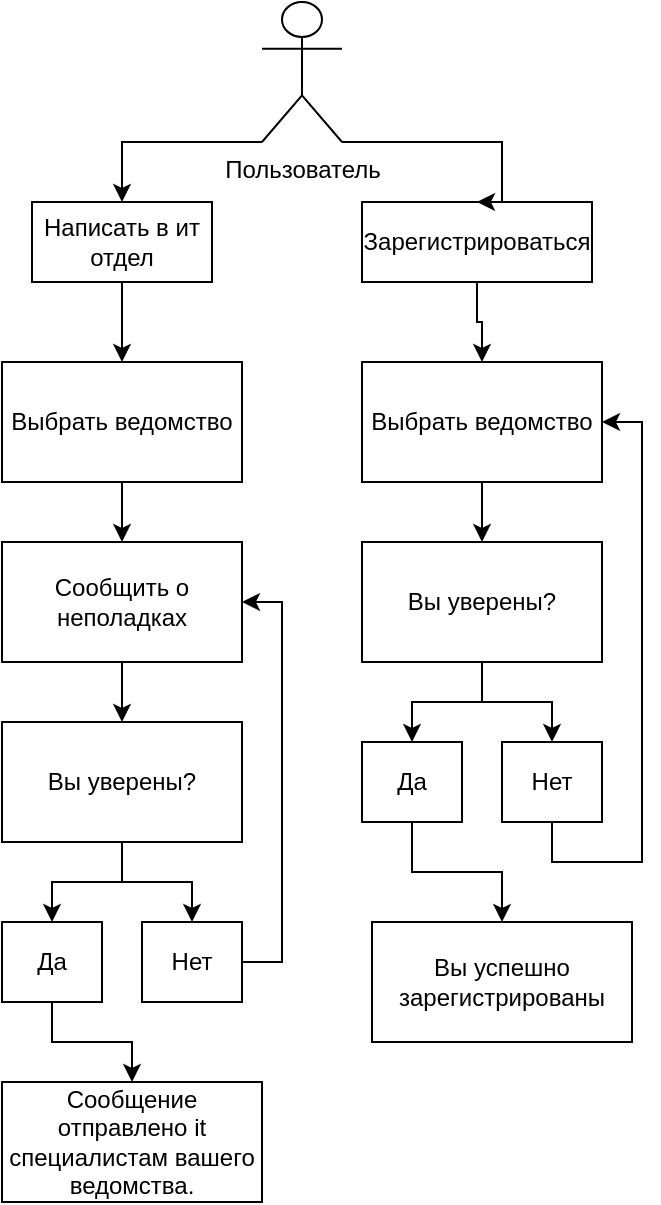 <mxfile version="22.0.0" type="device">
  <diagram name="Страница — 1" id="F7O_pVBR3V_mQ7M6JUDe">
    <mxGraphModel dx="1434" dy="790" grid="1" gridSize="10" guides="1" tooltips="1" connect="1" arrows="1" fold="1" page="1" pageScale="1" pageWidth="827" pageHeight="1169" math="0" shadow="0">
      <root>
        <mxCell id="0" />
        <mxCell id="1" parent="0" />
        <mxCell id="8QyOq6wQm2XJHjhs2JuV-13" style="edgeStyle=orthogonalEdgeStyle;rounded=0;orthogonalLoop=1;jettySize=auto;html=1;exitX=0.5;exitY=1;exitDx=0;exitDy=0;entryX=0.5;entryY=0;entryDx=0;entryDy=0;" edge="1" parent="1" source="8QyOq6wQm2XJHjhs2JuV-1" target="8QyOq6wQm2XJHjhs2JuV-12">
          <mxGeometry relative="1" as="geometry" />
        </mxCell>
        <mxCell id="8QyOq6wQm2XJHjhs2JuV-1" value="Зарегистрироваться" style="rounded=0;whiteSpace=wrap;html=1;" vertex="1" parent="1">
          <mxGeometry x="460" y="150" width="115" height="40" as="geometry" />
        </mxCell>
        <mxCell id="8QyOq6wQm2XJHjhs2JuV-15" value="" style="edgeStyle=orthogonalEdgeStyle;rounded=0;orthogonalLoop=1;jettySize=auto;html=1;" edge="1" parent="1" source="8QyOq6wQm2XJHjhs2JuV-2" target="8QyOq6wQm2XJHjhs2JuV-14">
          <mxGeometry relative="1" as="geometry" />
        </mxCell>
        <mxCell id="8QyOq6wQm2XJHjhs2JuV-2" value="Написать в ит отдел" style="rounded=0;whiteSpace=wrap;html=1;" vertex="1" parent="1">
          <mxGeometry x="295" y="150" width="90" height="40" as="geometry" />
        </mxCell>
        <mxCell id="8QyOq6wQm2XJHjhs2JuV-11" style="edgeStyle=orthogonalEdgeStyle;rounded=0;orthogonalLoop=1;jettySize=auto;html=1;exitX=0;exitY=1;exitDx=0;exitDy=0;exitPerimeter=0;entryX=0.5;entryY=0;entryDx=0;entryDy=0;" edge="1" parent="1" source="8QyOq6wQm2XJHjhs2JuV-3" target="8QyOq6wQm2XJHjhs2JuV-2">
          <mxGeometry relative="1" as="geometry">
            <Array as="points">
              <mxPoint x="340" y="120" />
              <mxPoint x="340" y="150" />
            </Array>
          </mxGeometry>
        </mxCell>
        <mxCell id="8QyOq6wQm2XJHjhs2JuV-27" style="edgeStyle=orthogonalEdgeStyle;rounded=0;orthogonalLoop=1;jettySize=auto;html=1;exitX=1;exitY=1;exitDx=0;exitDy=0;exitPerimeter=0;entryX=0.5;entryY=0;entryDx=0;entryDy=0;" edge="1" parent="1" source="8QyOq6wQm2XJHjhs2JuV-3" target="8QyOq6wQm2XJHjhs2JuV-1">
          <mxGeometry relative="1" as="geometry">
            <Array as="points">
              <mxPoint x="530" y="120" />
              <mxPoint x="530" y="150" />
            </Array>
          </mxGeometry>
        </mxCell>
        <mxCell id="8QyOq6wQm2XJHjhs2JuV-3" value="Пользователь&lt;br&gt;" style="shape=umlActor;verticalLabelPosition=bottom;verticalAlign=top;html=1;outlineConnect=0;" vertex="1" parent="1">
          <mxGeometry x="410" y="50" width="40" height="70" as="geometry" />
        </mxCell>
        <mxCell id="8QyOq6wQm2XJHjhs2JuV-17" style="edgeStyle=orthogonalEdgeStyle;rounded=0;orthogonalLoop=1;jettySize=auto;html=1;exitX=0.5;exitY=1;exitDx=0;exitDy=0;entryX=0.5;entryY=0;entryDx=0;entryDy=0;" edge="1" parent="1" source="8QyOq6wQm2XJHjhs2JuV-12" target="8QyOq6wQm2XJHjhs2JuV-16">
          <mxGeometry relative="1" as="geometry" />
        </mxCell>
        <mxCell id="8QyOq6wQm2XJHjhs2JuV-12" value="Выбрать ведомство" style="rounded=0;whiteSpace=wrap;html=1;" vertex="1" parent="1">
          <mxGeometry x="460" y="230" width="120" height="60" as="geometry" />
        </mxCell>
        <mxCell id="8QyOq6wQm2XJHjhs2JuV-29" style="edgeStyle=orthogonalEdgeStyle;rounded=0;orthogonalLoop=1;jettySize=auto;html=1;exitX=0.5;exitY=1;exitDx=0;exitDy=0;entryX=0.5;entryY=0;entryDx=0;entryDy=0;" edge="1" parent="1" source="8QyOq6wQm2XJHjhs2JuV-14" target="8QyOq6wQm2XJHjhs2JuV-28">
          <mxGeometry relative="1" as="geometry" />
        </mxCell>
        <mxCell id="8QyOq6wQm2XJHjhs2JuV-14" value="Выбрать ведомство" style="rounded=0;whiteSpace=wrap;html=1;" vertex="1" parent="1">
          <mxGeometry x="280" y="230" width="120" height="60" as="geometry" />
        </mxCell>
        <mxCell id="8QyOq6wQm2XJHjhs2JuV-20" style="edgeStyle=orthogonalEdgeStyle;rounded=0;orthogonalLoop=1;jettySize=auto;html=1;exitX=0.5;exitY=1;exitDx=0;exitDy=0;entryX=0.5;entryY=0;entryDx=0;entryDy=0;" edge="1" parent="1" source="8QyOq6wQm2XJHjhs2JuV-16" target="8QyOq6wQm2XJHjhs2JuV-18">
          <mxGeometry relative="1" as="geometry" />
        </mxCell>
        <mxCell id="8QyOq6wQm2XJHjhs2JuV-21" style="edgeStyle=orthogonalEdgeStyle;rounded=0;orthogonalLoop=1;jettySize=auto;html=1;entryX=0.5;entryY=0;entryDx=0;entryDy=0;" edge="1" parent="1" source="8QyOq6wQm2XJHjhs2JuV-16" target="8QyOq6wQm2XJHjhs2JuV-19">
          <mxGeometry relative="1" as="geometry" />
        </mxCell>
        <mxCell id="8QyOq6wQm2XJHjhs2JuV-16" value="Вы уверены?" style="rounded=0;whiteSpace=wrap;html=1;" vertex="1" parent="1">
          <mxGeometry x="460" y="320" width="120" height="60" as="geometry" />
        </mxCell>
        <mxCell id="8QyOq6wQm2XJHjhs2JuV-25" style="edgeStyle=orthogonalEdgeStyle;rounded=0;orthogonalLoop=1;jettySize=auto;html=1;exitX=0.5;exitY=1;exitDx=0;exitDy=0;entryX=0.5;entryY=0;entryDx=0;entryDy=0;" edge="1" parent="1" source="8QyOq6wQm2XJHjhs2JuV-18" target="8QyOq6wQm2XJHjhs2JuV-24">
          <mxGeometry relative="1" as="geometry" />
        </mxCell>
        <mxCell id="8QyOq6wQm2XJHjhs2JuV-18" value="Да" style="rounded=0;whiteSpace=wrap;html=1;" vertex="1" parent="1">
          <mxGeometry x="460" y="420" width="50" height="40" as="geometry" />
        </mxCell>
        <mxCell id="8QyOq6wQm2XJHjhs2JuV-23" style="edgeStyle=orthogonalEdgeStyle;rounded=0;orthogonalLoop=1;jettySize=auto;html=1;exitX=0.5;exitY=1;exitDx=0;exitDy=0;entryX=1;entryY=0.5;entryDx=0;entryDy=0;" edge="1" parent="1" source="8QyOq6wQm2XJHjhs2JuV-19" target="8QyOq6wQm2XJHjhs2JuV-12">
          <mxGeometry relative="1" as="geometry">
            <Array as="points">
              <mxPoint x="555" y="480" />
              <mxPoint x="600" y="480" />
              <mxPoint x="600" y="260" />
            </Array>
          </mxGeometry>
        </mxCell>
        <mxCell id="8QyOq6wQm2XJHjhs2JuV-19" value="Нет" style="rounded=0;whiteSpace=wrap;html=1;" vertex="1" parent="1">
          <mxGeometry x="530" y="420" width="50" height="40" as="geometry" />
        </mxCell>
        <mxCell id="8QyOq6wQm2XJHjhs2JuV-24" value="Вы успешно зарегистрированы" style="rounded=0;whiteSpace=wrap;html=1;" vertex="1" parent="1">
          <mxGeometry x="465" y="510" width="130" height="60" as="geometry" />
        </mxCell>
        <mxCell id="8QyOq6wQm2XJHjhs2JuV-31" style="edgeStyle=orthogonalEdgeStyle;rounded=0;orthogonalLoop=1;jettySize=auto;html=1;exitX=0.5;exitY=1;exitDx=0;exitDy=0;entryX=0.5;entryY=0;entryDx=0;entryDy=0;" edge="1" parent="1" source="8QyOq6wQm2XJHjhs2JuV-28" target="8QyOq6wQm2XJHjhs2JuV-30">
          <mxGeometry relative="1" as="geometry" />
        </mxCell>
        <mxCell id="8QyOq6wQm2XJHjhs2JuV-28" value="Сообщить о неполадках" style="rounded=0;whiteSpace=wrap;html=1;" vertex="1" parent="1">
          <mxGeometry x="280" y="320" width="120" height="60" as="geometry" />
        </mxCell>
        <mxCell id="8QyOq6wQm2XJHjhs2JuV-34" style="edgeStyle=orthogonalEdgeStyle;rounded=0;orthogonalLoop=1;jettySize=auto;html=1;exitX=0.5;exitY=1;exitDx=0;exitDy=0;entryX=0.5;entryY=0;entryDx=0;entryDy=0;" edge="1" parent="1" source="8QyOq6wQm2XJHjhs2JuV-30" target="8QyOq6wQm2XJHjhs2JuV-32">
          <mxGeometry relative="1" as="geometry" />
        </mxCell>
        <mxCell id="8QyOq6wQm2XJHjhs2JuV-35" style="edgeStyle=orthogonalEdgeStyle;rounded=0;orthogonalLoop=1;jettySize=auto;html=1;exitX=0.5;exitY=1;exitDx=0;exitDy=0;" edge="1" parent="1" source="8QyOq6wQm2XJHjhs2JuV-30" target="8QyOq6wQm2XJHjhs2JuV-33">
          <mxGeometry relative="1" as="geometry" />
        </mxCell>
        <mxCell id="8QyOq6wQm2XJHjhs2JuV-30" value="Вы уверены?" style="rounded=0;whiteSpace=wrap;html=1;" vertex="1" parent="1">
          <mxGeometry x="280" y="410" width="120" height="60" as="geometry" />
        </mxCell>
        <mxCell id="8QyOq6wQm2XJHjhs2JuV-38" style="edgeStyle=orthogonalEdgeStyle;rounded=0;orthogonalLoop=1;jettySize=auto;html=1;exitX=0.5;exitY=1;exitDx=0;exitDy=0;entryX=0.5;entryY=0;entryDx=0;entryDy=0;" edge="1" parent="1" source="8QyOq6wQm2XJHjhs2JuV-32" target="8QyOq6wQm2XJHjhs2JuV-36">
          <mxGeometry relative="1" as="geometry" />
        </mxCell>
        <mxCell id="8QyOq6wQm2XJHjhs2JuV-32" value="Да" style="rounded=0;whiteSpace=wrap;html=1;" vertex="1" parent="1">
          <mxGeometry x="280" y="510" width="50" height="40" as="geometry" />
        </mxCell>
        <mxCell id="8QyOq6wQm2XJHjhs2JuV-37" style="edgeStyle=orthogonalEdgeStyle;rounded=0;orthogonalLoop=1;jettySize=auto;html=1;exitX=1;exitY=0.5;exitDx=0;exitDy=0;entryX=1;entryY=0.5;entryDx=0;entryDy=0;" edge="1" parent="1" source="8QyOq6wQm2XJHjhs2JuV-33" target="8QyOq6wQm2XJHjhs2JuV-28">
          <mxGeometry relative="1" as="geometry" />
        </mxCell>
        <mxCell id="8QyOq6wQm2XJHjhs2JuV-33" value="Нет" style="rounded=0;whiteSpace=wrap;html=1;" vertex="1" parent="1">
          <mxGeometry x="350" y="510" width="50" height="40" as="geometry" />
        </mxCell>
        <mxCell id="8QyOq6wQm2XJHjhs2JuV-36" value="Сообщение отправлено it специалистам вашего ведомства." style="rounded=0;whiteSpace=wrap;html=1;" vertex="1" parent="1">
          <mxGeometry x="280" y="590" width="130" height="60" as="geometry" />
        </mxCell>
      </root>
    </mxGraphModel>
  </diagram>
</mxfile>
